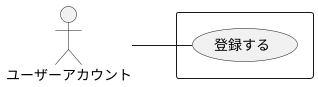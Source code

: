 @startuml ユースケース図
left to right direction

actor ユーザーアカウント
rectangle {
    ユーザーアカウント -- (登録する)
}

@enduml
